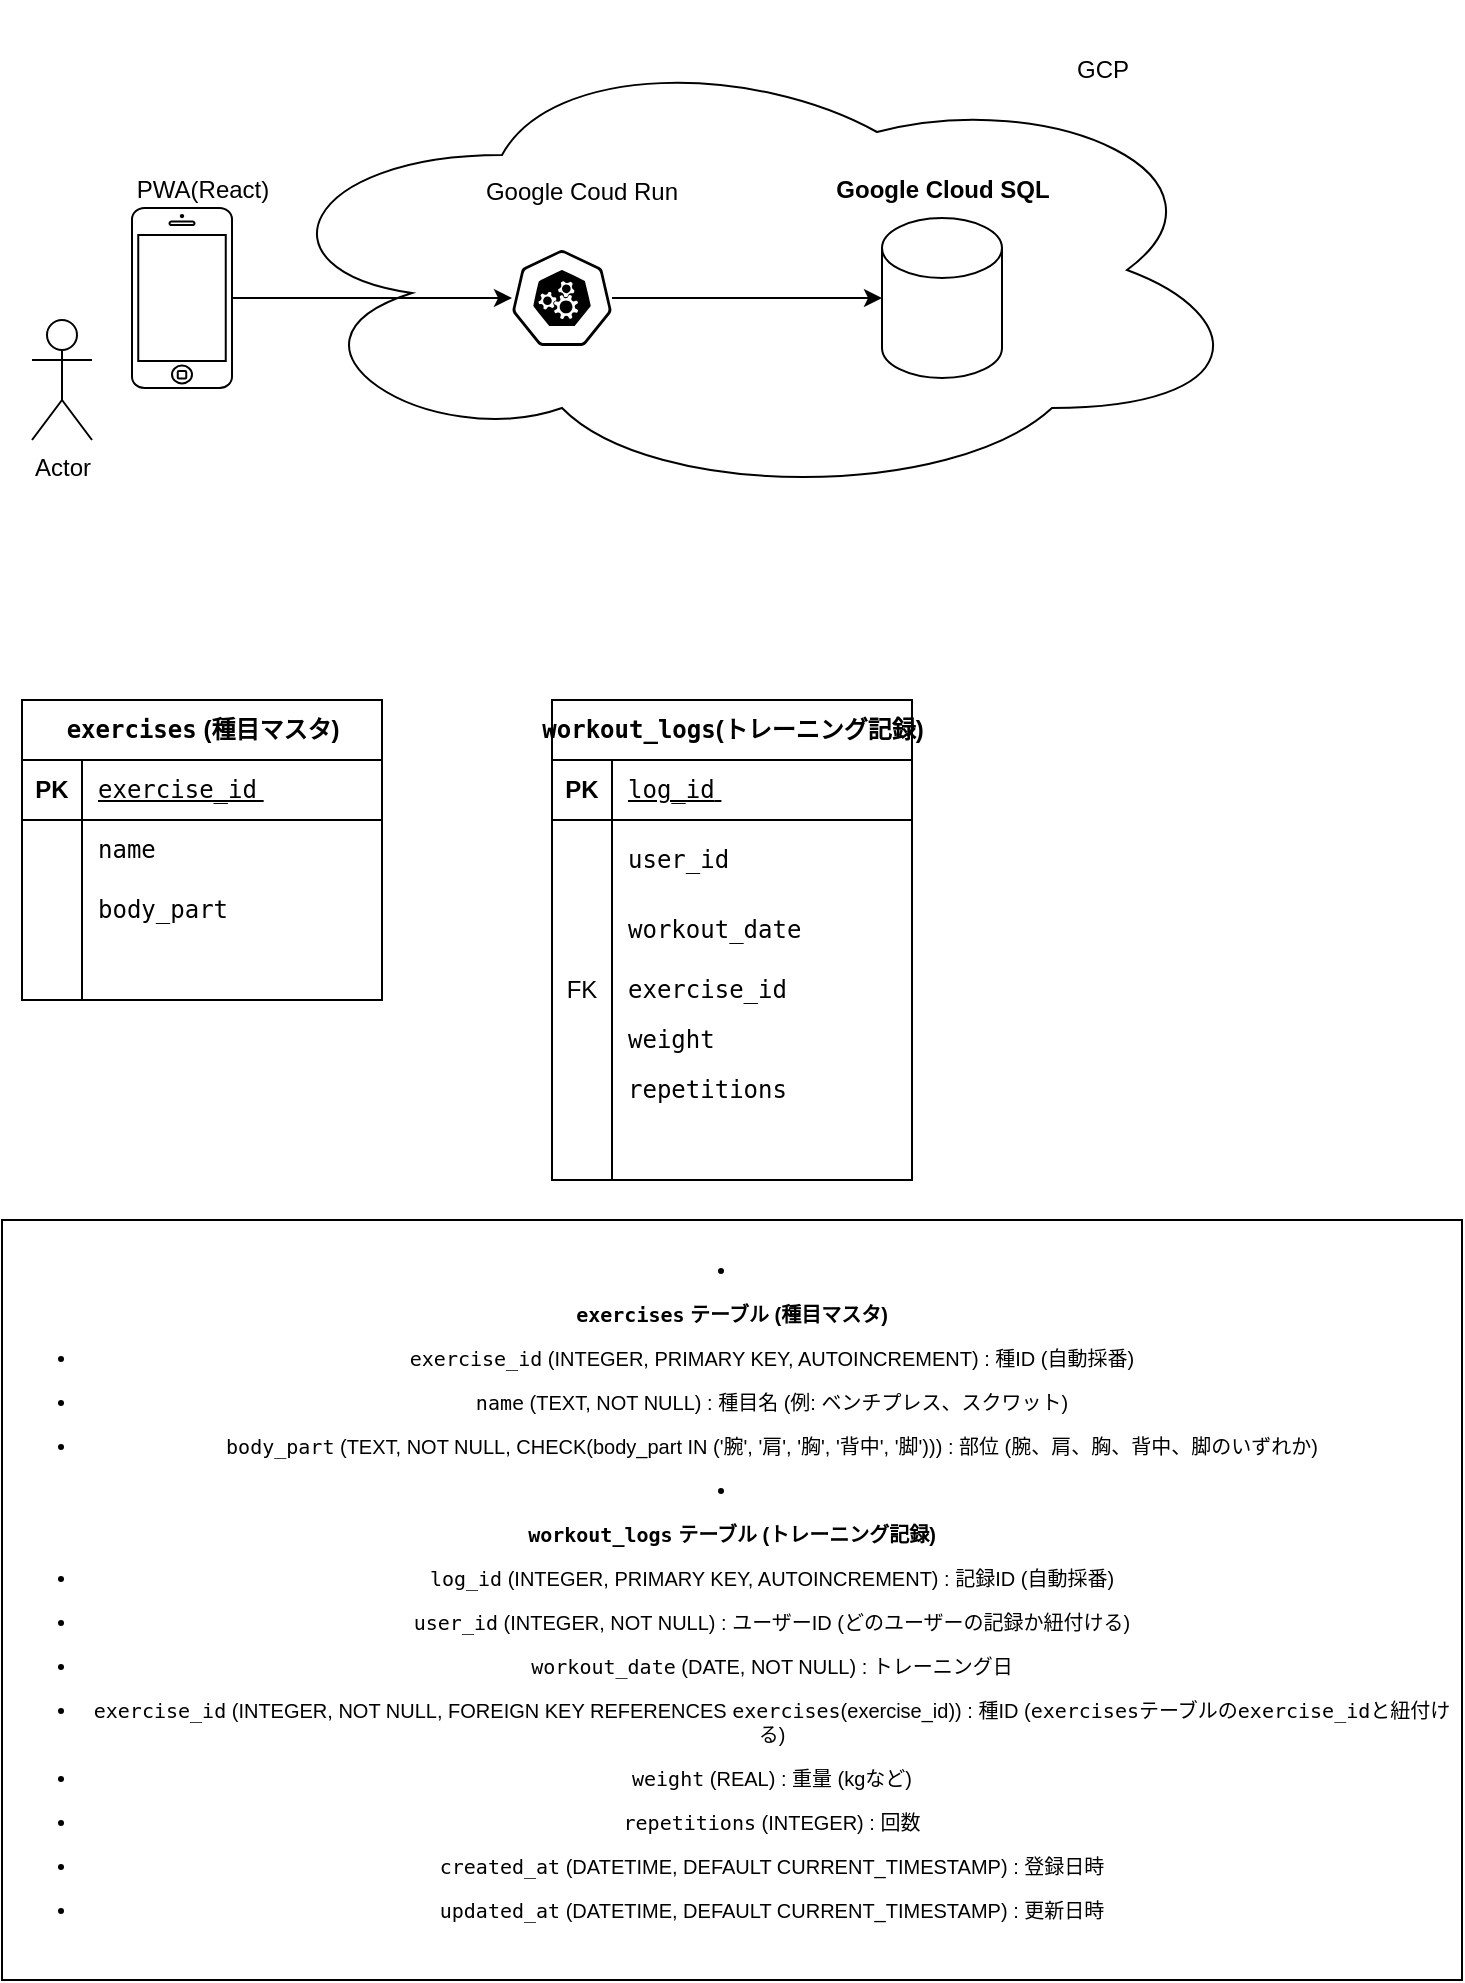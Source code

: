 <mxfile version="26.3.0">
  <diagram name="ページ1" id="yZgU_St6Hs6ONYUSl4Fl">
    <mxGraphModel dx="1426" dy="743" grid="1" gridSize="10" guides="1" tooltips="1" connect="1" arrows="1" fold="1" page="1" pageScale="1" pageWidth="827" pageHeight="1169" math="0" shadow="0">
      <root>
        <mxCell id="0" />
        <mxCell id="1" parent="0" />
        <mxCell id="yZ0nrVVDAWK3LVSV0sXl-15" value="" style="ellipse;shape=cloud;whiteSpace=wrap;html=1;rounded=0;labelBackgroundColor=none;" parent="1" vertex="1">
          <mxGeometry x="200" y="80" width="500" height="230" as="geometry" />
        </mxCell>
        <mxCell id="yZ0nrVVDAWK3LVSV0sXl-1" value="Actor" style="shape=umlActor;verticalLabelPosition=bottom;verticalAlign=top;html=1;outlineConnect=0;rounded=0;labelBackgroundColor=none;" parent="1" vertex="1">
          <mxGeometry x="90" y="220" width="30" height="60" as="geometry" />
        </mxCell>
        <mxCell id="yZ0nrVVDAWK3LVSV0sXl-3" value="" style="html=1;verticalLabelPosition=bottom;labelBackgroundColor=none;verticalAlign=top;shadow=0;dashed=0;strokeWidth=1;shape=mxgraph.ios7.misc.iphone;flipH=0;flipV=0;rounded=0;" parent="1" vertex="1">
          <mxGeometry x="140" y="164" width="50" height="90" as="geometry" />
        </mxCell>
        <mxCell id="yZ0nrVVDAWK3LVSV0sXl-4" value="PWA(React)" style="text;html=1;align=center;verticalAlign=middle;resizable=0;points=[];autosize=1;strokeColor=none;fillColor=none;rounded=0;labelBackgroundColor=none;" parent="1" vertex="1">
          <mxGeometry x="130" y="140" width="90" height="30" as="geometry" />
        </mxCell>
        <mxCell id="yZ0nrVVDAWK3LVSV0sXl-5" value="" style="sketch=0;verticalLabelPosition=bottom;sketch=0;aspect=fixed;html=1;verticalAlign=top;strokeColor=none;align=center;outlineConnect=0;pointerEvents=1;shape=mxgraph.citrix2.authentication_google;rounded=0;labelBackgroundColor=none;" parent="1" vertex="1">
          <mxGeometry x="550" y="60" width="50" height="50" as="geometry" />
        </mxCell>
        <mxCell id="yZ0nrVVDAWK3LVSV0sXl-6" value="GCP" style="text;html=1;align=center;verticalAlign=middle;resizable=0;points=[];autosize=1;strokeColor=none;fillColor=none;rounded=0;labelBackgroundColor=none;" parent="1" vertex="1">
          <mxGeometry x="600" y="80" width="50" height="30" as="geometry" />
        </mxCell>
        <mxCell id="yZ0nrVVDAWK3LVSV0sXl-13" style="edgeStyle=orthogonalEdgeStyle;rounded=0;orthogonalLoop=1;jettySize=auto;html=1;labelBackgroundColor=none;fontColor=default;" parent="1" source="yZ0nrVVDAWK3LVSV0sXl-8" target="yZ0nrVVDAWK3LVSV0sXl-11" edge="1">
          <mxGeometry relative="1" as="geometry" />
        </mxCell>
        <mxCell id="yZ0nrVVDAWK3LVSV0sXl-8" value="" style="aspect=fixed;sketch=0;html=1;dashed=0;whitespace=wrap;verticalLabelPosition=bottom;verticalAlign=top;points=[[0.005,0.63,0],[0.1,0.2,0],[0.9,0.2,0],[0.5,0,0],[0.995,0.63,0],[0.72,0.99,0],[0.5,1,0],[0.28,0.99,0]];shape=mxgraph.kubernetes.icon2;prIcon=api;flipH=0;flipV=0;rounded=0;labelBackgroundColor=none;" parent="1" vertex="1">
          <mxGeometry x="330" y="185" width="50" height="48" as="geometry" />
        </mxCell>
        <mxCell id="yZ0nrVVDAWK3LVSV0sXl-9" value="Google Coud Run" style="text;align=center;verticalAlign=middle;resizable=0;points=[];autosize=1;strokeColor=none;fillColor=none;rounded=0;labelBackgroundColor=none;" parent="1" vertex="1">
          <mxGeometry x="305" y="140" width="120" height="30" as="geometry" />
        </mxCell>
        <mxCell id="yZ0nrVVDAWK3LVSV0sXl-11" value="" style="shape=cylinder3;whiteSpace=wrap;html=1;boundedLbl=1;backgroundOutline=1;size=15;flipH=0;flipV=0;rounded=0;labelBackgroundColor=none;" parent="1" vertex="1">
          <mxGeometry x="515" y="169" width="60" height="80" as="geometry" />
        </mxCell>
        <mxCell id="yZ0nrVVDAWK3LVSV0sXl-12" value="&lt;p&gt;&lt;b&gt;Google Cloud SQL&lt;/b&gt;&lt;/p&gt;" style="text;html=1;align=center;verticalAlign=middle;resizable=0;points=[];autosize=1;strokeColor=none;fillColor=none;rounded=0;labelBackgroundColor=none;" parent="1" vertex="1">
          <mxGeometry x="480" y="130" width="130" height="50" as="geometry" />
        </mxCell>
        <mxCell id="yZ0nrVVDAWK3LVSV0sXl-14" style="edgeStyle=orthogonalEdgeStyle;rounded=0;orthogonalLoop=1;jettySize=auto;html=1;entryX=0;entryY=0.5;entryDx=0;entryDy=0;entryPerimeter=0;labelBackgroundColor=none;fontColor=default;" parent="1" source="yZ0nrVVDAWK3LVSV0sXl-3" target="yZ0nrVVDAWK3LVSV0sXl-8" edge="1">
          <mxGeometry relative="1" as="geometry">
            <mxPoint x="300" y="210" as="targetPoint" />
          </mxGeometry>
        </mxCell>
        <mxCell id="kmJemceMZQ5g3Cq_DGay-1" value="&lt;p style=&quot;font-weight: 400;&quot;&gt;&lt;b&gt;&lt;code&gt;exercises&lt;/code&gt;&amp;nbsp;(種目マスタ)&lt;/b&gt;&lt;/p&gt;" style="shape=table;startSize=30;container=1;collapsible=1;childLayout=tableLayout;fixedRows=1;rowLines=0;fontStyle=1;align=center;resizeLast=1;html=1;rounded=0;labelBackgroundColor=none;" parent="1" vertex="1">
          <mxGeometry x="85" y="410" width="180" height="150" as="geometry" />
        </mxCell>
        <mxCell id="kmJemceMZQ5g3Cq_DGay-2" value="" style="shape=tableRow;horizontal=0;startSize=0;swimlaneHead=0;swimlaneBody=0;fillColor=none;collapsible=0;dropTarget=0;points=[[0,0.5],[1,0.5]];portConstraint=eastwest;top=0;left=0;right=0;bottom=1;rounded=0;labelBackgroundColor=none;" parent="kmJemceMZQ5g3Cq_DGay-1" vertex="1">
          <mxGeometry y="30" width="180" height="30" as="geometry" />
        </mxCell>
        <mxCell id="kmJemceMZQ5g3Cq_DGay-3" value="PK" style="shape=partialRectangle;connectable=0;fillColor=none;top=0;left=0;bottom=0;right=0;fontStyle=1;overflow=hidden;whiteSpace=wrap;html=1;rounded=0;labelBackgroundColor=none;" parent="kmJemceMZQ5g3Cq_DGay-2" vertex="1">
          <mxGeometry width="30" height="30" as="geometry">
            <mxRectangle width="30" height="30" as="alternateBounds" />
          </mxGeometry>
        </mxCell>
        <mxCell id="kmJemceMZQ5g3Cq_DGay-4" value="&lt;code style=&quot;color: light-dark(rgb(0, 0, 0), rgb(255, 255, 255)); font-weight: 400; text-align: center; text-wrap-mode: nowrap; background-color: transparent;&quot;&gt;exercise_id&lt;/code&gt;&lt;span style=&quot;color: light-dark(rgb(0, 0, 0), rgb(255, 255, 255)); font-weight: 400; text-align: center; text-wrap-mode: nowrap; background-color: transparent;&quot;&gt;&amp;nbsp;&lt;/span&gt;" style="shape=partialRectangle;connectable=0;fillColor=none;top=0;left=0;bottom=0;right=0;align=left;spacingLeft=6;fontStyle=5;overflow=hidden;whiteSpace=wrap;html=1;rounded=0;labelBackgroundColor=none;" parent="kmJemceMZQ5g3Cq_DGay-2" vertex="1">
          <mxGeometry x="30" width="150" height="30" as="geometry">
            <mxRectangle width="150" height="30" as="alternateBounds" />
          </mxGeometry>
        </mxCell>
        <mxCell id="kmJemceMZQ5g3Cq_DGay-5" value="" style="shape=tableRow;horizontal=0;startSize=0;swimlaneHead=0;swimlaneBody=0;fillColor=none;collapsible=0;dropTarget=0;points=[[0,0.5],[1,0.5]];portConstraint=eastwest;top=0;left=0;right=0;bottom=0;rounded=0;labelBackgroundColor=none;" parent="kmJemceMZQ5g3Cq_DGay-1" vertex="1">
          <mxGeometry y="60" width="180" height="30" as="geometry" />
        </mxCell>
        <mxCell id="kmJemceMZQ5g3Cq_DGay-6" value="" style="shape=partialRectangle;connectable=0;fillColor=none;top=0;left=0;bottom=0;right=0;editable=1;overflow=hidden;whiteSpace=wrap;html=1;rounded=0;labelBackgroundColor=none;" parent="kmJemceMZQ5g3Cq_DGay-5" vertex="1">
          <mxGeometry width="30" height="30" as="geometry">
            <mxRectangle width="30" height="30" as="alternateBounds" />
          </mxGeometry>
        </mxCell>
        <mxCell id="kmJemceMZQ5g3Cq_DGay-7" value="&lt;code style=&quot;text-align: center;&quot;&gt;name&lt;/code&gt;&lt;span style=&quot;text-align: center;&quot;&gt;&amp;nbsp;&lt;/span&gt;" style="shape=partialRectangle;connectable=0;fillColor=none;top=0;left=0;bottom=0;right=0;align=left;spacingLeft=6;overflow=hidden;whiteSpace=wrap;html=1;rounded=0;labelBackgroundColor=none;" parent="kmJemceMZQ5g3Cq_DGay-5" vertex="1">
          <mxGeometry x="30" width="150" height="30" as="geometry">
            <mxRectangle width="150" height="30" as="alternateBounds" />
          </mxGeometry>
        </mxCell>
        <mxCell id="kmJemceMZQ5g3Cq_DGay-8" value="" style="shape=tableRow;horizontal=0;startSize=0;swimlaneHead=0;swimlaneBody=0;fillColor=none;collapsible=0;dropTarget=0;points=[[0,0.5],[1,0.5]];portConstraint=eastwest;top=0;left=0;right=0;bottom=0;rounded=0;labelBackgroundColor=none;" parent="kmJemceMZQ5g3Cq_DGay-1" vertex="1">
          <mxGeometry y="90" width="180" height="30" as="geometry" />
        </mxCell>
        <mxCell id="kmJemceMZQ5g3Cq_DGay-9" value="" style="shape=partialRectangle;connectable=0;fillColor=none;top=0;left=0;bottom=0;right=0;editable=1;overflow=hidden;whiteSpace=wrap;html=1;rounded=0;labelBackgroundColor=none;" parent="kmJemceMZQ5g3Cq_DGay-8" vertex="1">
          <mxGeometry width="30" height="30" as="geometry">
            <mxRectangle width="30" height="30" as="alternateBounds" />
          </mxGeometry>
        </mxCell>
        <mxCell id="kmJemceMZQ5g3Cq_DGay-10" value="&lt;code style=&quot;text-align: center;&quot;&gt;body_part&lt;/code&gt;&lt;span style=&quot;text-align: center;&quot;&gt;&amp;nbsp;&lt;/span&gt;" style="shape=partialRectangle;connectable=0;fillColor=none;top=0;left=0;bottom=0;right=0;align=left;spacingLeft=6;overflow=hidden;whiteSpace=wrap;html=1;rounded=0;labelBackgroundColor=none;" parent="kmJemceMZQ5g3Cq_DGay-8" vertex="1">
          <mxGeometry x="30" width="150" height="30" as="geometry">
            <mxRectangle width="150" height="30" as="alternateBounds" />
          </mxGeometry>
        </mxCell>
        <mxCell id="kmJemceMZQ5g3Cq_DGay-11" value="" style="shape=tableRow;horizontal=0;startSize=0;swimlaneHead=0;swimlaneBody=0;fillColor=none;collapsible=0;dropTarget=0;points=[[0,0.5],[1,0.5]];portConstraint=eastwest;top=0;left=0;right=0;bottom=0;rounded=0;labelBackgroundColor=none;" parent="kmJemceMZQ5g3Cq_DGay-1" vertex="1">
          <mxGeometry y="120" width="180" height="30" as="geometry" />
        </mxCell>
        <mxCell id="kmJemceMZQ5g3Cq_DGay-12" value="" style="shape=partialRectangle;connectable=0;fillColor=none;top=0;left=0;bottom=0;right=0;editable=1;overflow=hidden;whiteSpace=wrap;html=1;rounded=0;labelBackgroundColor=none;" parent="kmJemceMZQ5g3Cq_DGay-11" vertex="1">
          <mxGeometry width="30" height="30" as="geometry">
            <mxRectangle width="30" height="30" as="alternateBounds" />
          </mxGeometry>
        </mxCell>
        <mxCell id="kmJemceMZQ5g3Cq_DGay-13" value="" style="shape=partialRectangle;connectable=0;fillColor=none;top=0;left=0;bottom=0;right=0;align=left;spacingLeft=6;overflow=hidden;whiteSpace=wrap;html=1;rounded=0;labelBackgroundColor=none;" parent="kmJemceMZQ5g3Cq_DGay-11" vertex="1">
          <mxGeometry x="30" width="150" height="30" as="geometry">
            <mxRectangle width="150" height="30" as="alternateBounds" />
          </mxGeometry>
        </mxCell>
        <mxCell id="kmJemceMZQ5g3Cq_DGay-29" value="&lt;li&gt;&lt;p&gt;&lt;b&gt;&lt;code&gt;exercises&lt;/code&gt; テーブル (種目マスタ)&lt;/b&gt;&lt;/p&gt;&lt;ul&gt;&lt;li&gt;&lt;p&gt;&lt;code&gt;exercise_id&lt;/code&gt; (INTEGER, PRIMARY KEY, AUTOINCREMENT) : 種ID (自動採番)&lt;/p&gt;&lt;/li&gt;&lt;li&gt;&lt;p&gt;&lt;code&gt;name&lt;/code&gt; (TEXT, NOT NULL) : 種目名 (例: ベンチプレス、スクワット)&lt;/p&gt;&lt;/li&gt;&lt;li&gt;&lt;p&gt;&lt;code&gt;body_part&lt;/code&gt; (TEXT, NOT NULL, CHECK(body_part IN (&#39;腕&#39;, &#39;肩&#39;, &#39;胸&#39;, &#39;背中&#39;, &#39;脚&#39;))) : 部位 (腕、肩、胸、背中、脚のいずれか)&lt;/p&gt;&lt;/li&gt;&lt;/ul&gt;&lt;/li&gt;&lt;li&gt;&lt;p&gt;&lt;b&gt;&lt;code&gt;workout_logs&lt;/code&gt; テーブル (トレーニング記録)&lt;/b&gt;&lt;/p&gt;&lt;ul&gt;&lt;li&gt;&lt;p&gt;&lt;code&gt;log_id&lt;/code&gt; (INTEGER, PRIMARY KEY, AUTOINCREMENT) : 記録ID (自動採番)&lt;/p&gt;&lt;/li&gt;&lt;li&gt;&lt;p&gt;&lt;code&gt;user_id&lt;/code&gt; (INTEGER, NOT NULL) : ユーザーID (どのユーザーの記録か紐付ける)&lt;/p&gt;&lt;/li&gt;&lt;li&gt;&lt;p&gt;&lt;code&gt;workout_date&lt;/code&gt; (DATE, NOT NULL) : トレーニング日&lt;/p&gt;&lt;/li&gt;&lt;li&gt;&lt;p&gt;&lt;code&gt;exercise_id&lt;/code&gt; (INTEGER, NOT NULL, FOREIGN KEY REFERENCES &lt;code&gt;exercises&lt;/code&gt;(exercise_id)) : 種ID (&lt;code&gt;exercises&lt;/code&gt;テーブルの&lt;code&gt;exercise_id&lt;/code&gt;と紐付ける)&lt;/p&gt;&lt;/li&gt;&lt;li&gt;&lt;p&gt;&lt;code&gt;weight&lt;/code&gt; (REAL) : 重量 (kgなど)&lt;/p&gt;&lt;/li&gt;&lt;li&gt;&lt;p&gt;&lt;code&gt;repetitions&lt;/code&gt; (INTEGER) : 回数&lt;/p&gt;&lt;/li&gt;&lt;li&gt;&lt;p&gt;&lt;code&gt;created_at&lt;/code&gt; (DATETIME, DEFAULT CURRENT_TIMESTAMP) : 登録日時&lt;/p&gt;&lt;/li&gt;&lt;li&gt;&lt;p&gt;&lt;code&gt;updated_at&lt;/code&gt; (DATETIME, DEFAULT CURRENT_TIMESTAMP) : 更新日時&lt;/p&gt;&lt;/li&gt;&lt;/ul&gt;&lt;/li&gt;" style="whiteSpace=wrap;html=1;rounded=0;labelBackgroundColor=none;fontSize=10;" parent="1" vertex="1">
          <mxGeometry x="75" y="670" width="730" height="380" as="geometry" />
        </mxCell>
        <mxCell id="Kav4RJ5wwcUA9nhfP2RP-1" value="&lt;p style=&quot;font-weight: 400; text-wrap-mode: wrap;&quot;&gt;&lt;b&gt;&lt;code&gt;workout_logs&lt;/code&gt;(トレーニング記録)&lt;/b&gt;&lt;/p&gt;" style="shape=table;startSize=30;container=1;collapsible=1;childLayout=tableLayout;fixedRows=1;rowLines=0;fontStyle=1;align=center;resizeLast=1;html=1;rounded=0;labelBackgroundColor=none;" vertex="1" parent="1">
          <mxGeometry x="350" y="410" width="180" height="240" as="geometry">
            <mxRectangle x="85" y="610" width="220" height="50" as="alternateBounds" />
          </mxGeometry>
        </mxCell>
        <mxCell id="Kav4RJ5wwcUA9nhfP2RP-2" value="" style="shape=tableRow;horizontal=0;startSize=0;swimlaneHead=0;swimlaneBody=0;fillColor=none;collapsible=0;dropTarget=0;points=[[0,0.5],[1,0.5]];portConstraint=eastwest;top=0;left=0;right=0;bottom=1;rounded=0;labelBackgroundColor=none;" vertex="1" parent="Kav4RJ5wwcUA9nhfP2RP-1">
          <mxGeometry y="30" width="180" height="30" as="geometry" />
        </mxCell>
        <mxCell id="Kav4RJ5wwcUA9nhfP2RP-3" value="PK" style="shape=partialRectangle;connectable=0;fillColor=none;top=0;left=0;bottom=0;right=0;fontStyle=1;overflow=hidden;whiteSpace=wrap;html=1;rounded=0;labelBackgroundColor=none;" vertex="1" parent="Kav4RJ5wwcUA9nhfP2RP-2">
          <mxGeometry width="30" height="30" as="geometry">
            <mxRectangle width="30" height="30" as="alternateBounds" />
          </mxGeometry>
        </mxCell>
        <mxCell id="Kav4RJ5wwcUA9nhfP2RP-4" value="&lt;code style=&quot;font-weight: 400; text-align: center;&quot;&gt;log_id&lt;/code&gt;&lt;span style=&quot;font-weight: 400; text-align: center;&quot;&gt;&amp;nbsp;&lt;/span&gt;" style="shape=partialRectangle;connectable=0;fillColor=none;top=0;left=0;bottom=0;right=0;align=left;spacingLeft=6;fontStyle=5;overflow=hidden;whiteSpace=wrap;html=1;rounded=0;labelBackgroundColor=none;" vertex="1" parent="Kav4RJ5wwcUA9nhfP2RP-2">
          <mxGeometry x="30" width="150" height="30" as="geometry">
            <mxRectangle width="150" height="30" as="alternateBounds" />
          </mxGeometry>
        </mxCell>
        <mxCell id="Kav4RJ5wwcUA9nhfP2RP-5" value="" style="shape=tableRow;horizontal=0;startSize=0;swimlaneHead=0;swimlaneBody=0;fillColor=none;collapsible=0;dropTarget=0;points=[[0,0.5],[1,0.5]];portConstraint=eastwest;top=0;left=0;right=0;bottom=0;rounded=0;labelBackgroundColor=none;" vertex="1" parent="Kav4RJ5wwcUA9nhfP2RP-1">
          <mxGeometry y="60" width="180" height="40" as="geometry" />
        </mxCell>
        <mxCell id="Kav4RJ5wwcUA9nhfP2RP-6" value="" style="shape=partialRectangle;connectable=0;fillColor=none;top=0;left=0;bottom=0;right=0;editable=1;overflow=hidden;whiteSpace=wrap;html=1;rounded=0;labelBackgroundColor=none;" vertex="1" parent="Kav4RJ5wwcUA9nhfP2RP-5">
          <mxGeometry width="30" height="40" as="geometry">
            <mxRectangle width="30" height="40" as="alternateBounds" />
          </mxGeometry>
        </mxCell>
        <mxCell id="Kav4RJ5wwcUA9nhfP2RP-7" value="&lt;code style=&quot;text-align: center;&quot;&gt;user_id&lt;/code&gt;&lt;span style=&quot;text-align: center;&quot;&gt;&amp;nbsp;&lt;/span&gt;" style="shape=partialRectangle;connectable=0;fillColor=none;top=0;left=0;bottom=0;right=0;align=left;spacingLeft=6;overflow=hidden;whiteSpace=wrap;html=1;rounded=0;labelBackgroundColor=none;" vertex="1" parent="Kav4RJ5wwcUA9nhfP2RP-5">
          <mxGeometry x="30" width="150" height="40" as="geometry">
            <mxRectangle width="150" height="40" as="alternateBounds" />
          </mxGeometry>
        </mxCell>
        <mxCell id="Kav4RJ5wwcUA9nhfP2RP-8" value="" style="shape=tableRow;horizontal=0;startSize=0;swimlaneHead=0;swimlaneBody=0;fillColor=none;collapsible=0;dropTarget=0;points=[[0,0.5],[1,0.5]];portConstraint=eastwest;top=0;left=0;right=0;bottom=0;rounded=0;labelBackgroundColor=none;" vertex="1" parent="Kav4RJ5wwcUA9nhfP2RP-1">
          <mxGeometry y="100" width="180" height="30" as="geometry" />
        </mxCell>
        <mxCell id="Kav4RJ5wwcUA9nhfP2RP-9" value="" style="shape=partialRectangle;connectable=0;fillColor=none;top=0;left=0;bottom=0;right=0;editable=1;overflow=hidden;whiteSpace=wrap;html=1;rounded=0;labelBackgroundColor=none;" vertex="1" parent="Kav4RJ5wwcUA9nhfP2RP-8">
          <mxGeometry width="30" height="30" as="geometry">
            <mxRectangle width="30" height="30" as="alternateBounds" />
          </mxGeometry>
        </mxCell>
        <mxCell id="Kav4RJ5wwcUA9nhfP2RP-10" value="&lt;code style=&quot;text-align: center;&quot;&gt;workout_date&lt;/code&gt;&lt;span style=&quot;text-align: center;&quot;&gt;&amp;nbsp;&lt;/span&gt;" style="shape=partialRectangle;connectable=0;fillColor=none;top=0;left=0;bottom=0;right=0;align=left;spacingLeft=6;overflow=hidden;whiteSpace=wrap;html=1;rounded=0;labelBackgroundColor=none;" vertex="1" parent="Kav4RJ5wwcUA9nhfP2RP-8">
          <mxGeometry x="30" width="150" height="30" as="geometry">
            <mxRectangle width="150" height="30" as="alternateBounds" />
          </mxGeometry>
        </mxCell>
        <mxCell id="Kav4RJ5wwcUA9nhfP2RP-11" value="" style="shape=tableRow;horizontal=0;startSize=0;swimlaneHead=0;swimlaneBody=0;fillColor=none;collapsible=0;dropTarget=0;points=[[0,0.5],[1,0.5]];portConstraint=eastwest;top=0;left=0;right=0;bottom=0;rounded=0;labelBackgroundColor=none;" vertex="1" parent="Kav4RJ5wwcUA9nhfP2RP-1">
          <mxGeometry y="130" width="180" height="30" as="geometry" />
        </mxCell>
        <mxCell id="Kav4RJ5wwcUA9nhfP2RP-12" value="FK" style="shape=partialRectangle;connectable=0;fillColor=none;top=0;left=0;bottom=0;right=0;editable=1;overflow=hidden;whiteSpace=wrap;html=1;rounded=0;labelBackgroundColor=none;" vertex="1" parent="Kav4RJ5wwcUA9nhfP2RP-11">
          <mxGeometry width="30" height="30" as="geometry">
            <mxRectangle width="30" height="30" as="alternateBounds" />
          </mxGeometry>
        </mxCell>
        <mxCell id="Kav4RJ5wwcUA9nhfP2RP-13" value="&lt;code style=&quot;text-align: center;&quot;&gt;exercise_id&lt;/code&gt;&lt;span style=&quot;text-align: center;&quot;&gt;&amp;nbsp;&lt;/span&gt;" style="shape=partialRectangle;connectable=0;fillColor=none;top=0;left=0;bottom=0;right=0;align=left;spacingLeft=6;overflow=hidden;whiteSpace=wrap;html=1;rounded=0;labelBackgroundColor=none;" vertex="1" parent="Kav4RJ5wwcUA9nhfP2RP-11">
          <mxGeometry x="30" width="150" height="30" as="geometry">
            <mxRectangle width="150" height="30" as="alternateBounds" />
          </mxGeometry>
        </mxCell>
        <mxCell id="Kav4RJ5wwcUA9nhfP2RP-14" style="shape=tableRow;horizontal=0;startSize=0;swimlaneHead=0;swimlaneBody=0;fillColor=none;collapsible=0;dropTarget=0;points=[[0,0.5],[1,0.5]];portConstraint=eastwest;top=0;left=0;right=0;bottom=0;rounded=0;labelBackgroundColor=none;" vertex="1" parent="Kav4RJ5wwcUA9nhfP2RP-1">
          <mxGeometry y="160" width="180" height="20" as="geometry" />
        </mxCell>
        <mxCell id="Kav4RJ5wwcUA9nhfP2RP-15" style="shape=partialRectangle;connectable=0;fillColor=none;top=0;left=0;bottom=0;right=0;editable=1;overflow=hidden;whiteSpace=wrap;html=1;rounded=0;labelBackgroundColor=none;" vertex="1" parent="Kav4RJ5wwcUA9nhfP2RP-14">
          <mxGeometry width="30" height="20" as="geometry">
            <mxRectangle width="30" height="20" as="alternateBounds" />
          </mxGeometry>
        </mxCell>
        <mxCell id="Kav4RJ5wwcUA9nhfP2RP-16" value="&lt;code style=&quot;text-align: center;&quot;&gt;weight&lt;/code&gt;&lt;span style=&quot;text-align: center;&quot;&gt;&amp;nbsp;&lt;/span&gt;" style="shape=partialRectangle;connectable=0;fillColor=none;top=0;left=0;bottom=0;right=0;align=left;spacingLeft=6;overflow=hidden;whiteSpace=wrap;html=1;rounded=0;labelBackgroundColor=none;" vertex="1" parent="Kav4RJ5wwcUA9nhfP2RP-14">
          <mxGeometry x="30" width="150" height="20" as="geometry">
            <mxRectangle width="150" height="20" as="alternateBounds" />
          </mxGeometry>
        </mxCell>
        <mxCell id="Kav4RJ5wwcUA9nhfP2RP-17" style="shape=tableRow;horizontal=0;startSize=0;swimlaneHead=0;swimlaneBody=0;fillColor=none;collapsible=0;dropTarget=0;points=[[0,0.5],[1,0.5]];portConstraint=eastwest;top=0;left=0;right=0;bottom=0;rounded=0;labelBackgroundColor=none;" vertex="1" parent="Kav4RJ5wwcUA9nhfP2RP-1">
          <mxGeometry y="180" width="180" height="30" as="geometry" />
        </mxCell>
        <mxCell id="Kav4RJ5wwcUA9nhfP2RP-18" style="shape=partialRectangle;connectable=0;fillColor=none;top=0;left=0;bottom=0;right=0;editable=1;overflow=hidden;whiteSpace=wrap;html=1;rounded=0;labelBackgroundColor=none;" vertex="1" parent="Kav4RJ5wwcUA9nhfP2RP-17">
          <mxGeometry width="30" height="30" as="geometry">
            <mxRectangle width="30" height="30" as="alternateBounds" />
          </mxGeometry>
        </mxCell>
        <mxCell id="Kav4RJ5wwcUA9nhfP2RP-19" value="&lt;code style=&quot;text-align: center;&quot;&gt;repetitions&lt;/code&gt;&lt;span style=&quot;text-align: center;&quot;&gt;&amp;nbsp;&lt;/span&gt;" style="shape=partialRectangle;connectable=0;fillColor=none;top=0;left=0;bottom=0;right=0;align=left;spacingLeft=6;overflow=hidden;whiteSpace=wrap;html=1;rounded=0;labelBackgroundColor=none;" vertex="1" parent="Kav4RJ5wwcUA9nhfP2RP-17">
          <mxGeometry x="30" width="150" height="30" as="geometry">
            <mxRectangle width="150" height="30" as="alternateBounds" />
          </mxGeometry>
        </mxCell>
        <mxCell id="Kav4RJ5wwcUA9nhfP2RP-20" style="shape=tableRow;horizontal=0;startSize=0;swimlaneHead=0;swimlaneBody=0;fillColor=none;collapsible=0;dropTarget=0;points=[[0,0.5],[1,0.5]];portConstraint=eastwest;top=0;left=0;right=0;bottom=0;rounded=0;labelBackgroundColor=none;" vertex="1" parent="Kav4RJ5wwcUA9nhfP2RP-1">
          <mxGeometry y="210" width="180" height="30" as="geometry" />
        </mxCell>
        <mxCell id="Kav4RJ5wwcUA9nhfP2RP-21" style="shape=partialRectangle;connectable=0;fillColor=none;top=0;left=0;bottom=0;right=0;editable=1;overflow=hidden;whiteSpace=wrap;html=1;rounded=0;labelBackgroundColor=none;" vertex="1" parent="Kav4RJ5wwcUA9nhfP2RP-20">
          <mxGeometry width="30" height="30" as="geometry">
            <mxRectangle width="30" height="30" as="alternateBounds" />
          </mxGeometry>
        </mxCell>
        <mxCell id="Kav4RJ5wwcUA9nhfP2RP-22" style="shape=partialRectangle;connectable=0;fillColor=none;top=0;left=0;bottom=0;right=0;align=left;spacingLeft=6;overflow=hidden;whiteSpace=wrap;html=1;rounded=0;labelBackgroundColor=none;" vertex="1" parent="Kav4RJ5wwcUA9nhfP2RP-20">
          <mxGeometry x="30" width="150" height="30" as="geometry">
            <mxRectangle width="150" height="30" as="alternateBounds" />
          </mxGeometry>
        </mxCell>
      </root>
    </mxGraphModel>
  </diagram>
</mxfile>
